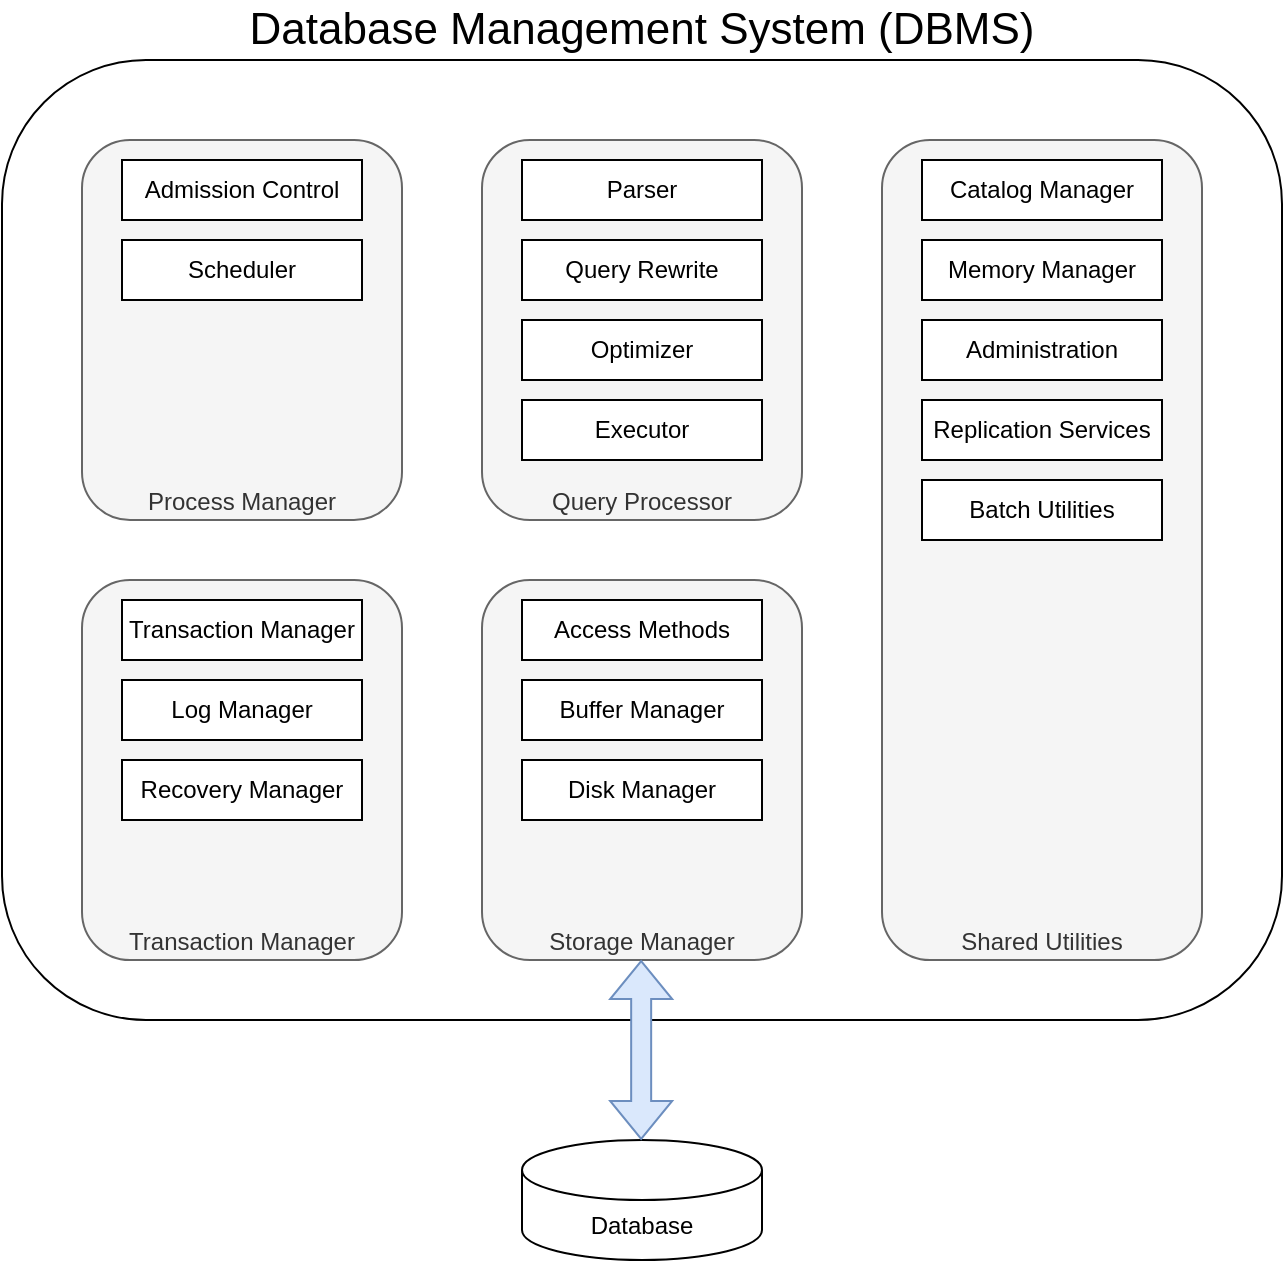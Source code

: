 <mxfile version="24.6.4" type="device">
  <diagram name="Página-1" id="Q5-3FUpoVTMX-9OEE_T7">
    <mxGraphModel dx="1231" dy="746" grid="1" gridSize="10" guides="1" tooltips="1" connect="1" arrows="1" fold="1" page="1" pageScale="1" pageWidth="827" pageHeight="1169" math="0" shadow="0">
      <root>
        <mxCell id="0" />
        <mxCell id="1" parent="0" />
        <mxCell id="LQI4h75fzvWdCjlMtyyY-33" value="" style="rounded=1;whiteSpace=wrap;html=1;" parent="1" vertex="1">
          <mxGeometry x="120" y="160" width="640" height="480" as="geometry" />
        </mxCell>
        <mxCell id="LQI4h75fzvWdCjlMtyyY-2" value="Process Manager" style="rounded=1;whiteSpace=wrap;html=1;fillColor=#f5f5f5;fontColor=#333333;strokeColor=#666666;verticalAlign=bottom;" parent="1" vertex="1">
          <mxGeometry x="160" y="200" width="160" height="190" as="geometry" />
        </mxCell>
        <mxCell id="LQI4h75fzvWdCjlMtyyY-3" value="Admission Control" style="rounded=0;whiteSpace=wrap;html=1;" parent="1" vertex="1">
          <mxGeometry x="180" y="210" width="120" height="30" as="geometry" />
        </mxCell>
        <mxCell id="LQI4h75fzvWdCjlMtyyY-4" value="Scheduler" style="rounded=0;whiteSpace=wrap;html=1;" parent="1" vertex="1">
          <mxGeometry x="180" y="250" width="120" height="30" as="geometry" />
        </mxCell>
        <mxCell id="LQI4h75fzvWdCjlMtyyY-5" value="Query Processor" style="rounded=1;whiteSpace=wrap;html=1;fillColor=#f5f5f5;fontColor=#333333;strokeColor=#666666;verticalAlign=bottom;" parent="1" vertex="1">
          <mxGeometry x="360" y="200" width="160" height="190" as="geometry" />
        </mxCell>
        <mxCell id="LQI4h75fzvWdCjlMtyyY-6" value="Parser" style="rounded=0;whiteSpace=wrap;html=1;" parent="1" vertex="1">
          <mxGeometry x="380" y="210" width="120" height="30" as="geometry" />
        </mxCell>
        <mxCell id="LQI4h75fzvWdCjlMtyyY-7" value="Query Rewrite" style="rounded=0;whiteSpace=wrap;html=1;" parent="1" vertex="1">
          <mxGeometry x="380" y="250" width="120" height="30" as="geometry" />
        </mxCell>
        <mxCell id="LQI4h75fzvWdCjlMtyyY-8" value="Optimizer" style="rounded=0;whiteSpace=wrap;html=1;" parent="1" vertex="1">
          <mxGeometry x="380" y="290" width="120" height="30" as="geometry" />
        </mxCell>
        <mxCell id="LQI4h75fzvWdCjlMtyyY-9" value="Executor" style="rounded=0;whiteSpace=wrap;html=1;" parent="1" vertex="1">
          <mxGeometry x="380" y="330" width="120" height="30" as="geometry" />
        </mxCell>
        <mxCell id="LQI4h75fzvWdCjlMtyyY-10" value="Transaction Manager" style="rounded=1;whiteSpace=wrap;html=1;fillColor=#f5f5f5;fontColor=#333333;strokeColor=#666666;verticalAlign=bottom;" parent="1" vertex="1">
          <mxGeometry x="160" y="420" width="160" height="190" as="geometry" />
        </mxCell>
        <mxCell id="LQI4h75fzvWdCjlMtyyY-11" value="Transaction Manager" style="rounded=0;whiteSpace=wrap;html=1;" parent="1" vertex="1">
          <mxGeometry x="180" y="430" width="120" height="30" as="geometry" />
        </mxCell>
        <mxCell id="LQI4h75fzvWdCjlMtyyY-12" value="Log Manager" style="rounded=0;whiteSpace=wrap;html=1;" parent="1" vertex="1">
          <mxGeometry x="180" y="470" width="120" height="30" as="geometry" />
        </mxCell>
        <mxCell id="LQI4h75fzvWdCjlMtyyY-13" value="Storage Manager" style="rounded=1;whiteSpace=wrap;html=1;fillColor=#f5f5f5;fontColor=#333333;strokeColor=#666666;verticalAlign=bottom;" parent="1" vertex="1">
          <mxGeometry x="360" y="420" width="160" height="190" as="geometry" />
        </mxCell>
        <mxCell id="LQI4h75fzvWdCjlMtyyY-14" value="Access Methods" style="rounded=0;whiteSpace=wrap;html=1;" parent="1" vertex="1">
          <mxGeometry x="380" y="430" width="120" height="30" as="geometry" />
        </mxCell>
        <mxCell id="LQI4h75fzvWdCjlMtyyY-15" value="Buffer Manager" style="rounded=0;whiteSpace=wrap;html=1;" parent="1" vertex="1">
          <mxGeometry x="380" y="470" width="120" height="30" as="geometry" />
        </mxCell>
        <mxCell id="LQI4h75fzvWdCjlMtyyY-16" value="Disk Manager" style="rounded=0;whiteSpace=wrap;html=1;" parent="1" vertex="1">
          <mxGeometry x="380" y="510" width="120" height="30" as="geometry" />
        </mxCell>
        <mxCell id="LQI4h75fzvWdCjlMtyyY-26" value="Recovery Manager" style="rounded=0;whiteSpace=wrap;html=1;" parent="1" vertex="1">
          <mxGeometry x="180" y="510" width="120" height="30" as="geometry" />
        </mxCell>
        <mxCell id="LQI4h75fzvWdCjlMtyyY-27" value="Shared Utilities" style="rounded=1;whiteSpace=wrap;html=1;fillColor=#f5f5f5;fontColor=#333333;strokeColor=#666666;verticalAlign=bottom;" parent="1" vertex="1">
          <mxGeometry x="560" y="200" width="160" height="410" as="geometry" />
        </mxCell>
        <mxCell id="LQI4h75fzvWdCjlMtyyY-28" value="Catalog Manager" style="rounded=0;whiteSpace=wrap;html=1;" parent="1" vertex="1">
          <mxGeometry x="580" y="210" width="120" height="30" as="geometry" />
        </mxCell>
        <mxCell id="LQI4h75fzvWdCjlMtyyY-29" value="Memory Manager" style="rounded=0;whiteSpace=wrap;html=1;" parent="1" vertex="1">
          <mxGeometry x="580" y="250" width="120" height="30" as="geometry" />
        </mxCell>
        <mxCell id="LQI4h75fzvWdCjlMtyyY-30" value="Administration" style="rounded=0;whiteSpace=wrap;html=1;" parent="1" vertex="1">
          <mxGeometry x="580" y="290" width="120" height="30" as="geometry" />
        </mxCell>
        <mxCell id="LQI4h75fzvWdCjlMtyyY-31" value="Replication Services" style="rounded=0;whiteSpace=wrap;html=1;" parent="1" vertex="1">
          <mxGeometry x="580" y="330" width="120" height="30" as="geometry" />
        </mxCell>
        <mxCell id="LQI4h75fzvWdCjlMtyyY-32" value="Batch Utilities" style="rounded=0;whiteSpace=wrap;html=1;" parent="1" vertex="1">
          <mxGeometry x="580" y="370" width="120" height="30" as="geometry" />
        </mxCell>
        <mxCell id="LQI4h75fzvWdCjlMtyyY-34" value="Database" style="shape=cylinder3;whiteSpace=wrap;html=1;boundedLbl=1;backgroundOutline=1;size=15;" parent="1" vertex="1">
          <mxGeometry x="380" y="700" width="120" height="60" as="geometry" />
        </mxCell>
        <mxCell id="LQI4h75fzvWdCjlMtyyY-35" value="" style="shape=flexArrow;endArrow=classic;startArrow=classic;html=1;rounded=0;fillColor=#dae8fc;strokeColor=#6c8ebf;" parent="1" edge="1">
          <mxGeometry width="100" height="100" relative="1" as="geometry">
            <mxPoint x="439.58" y="700" as="sourcePoint" />
            <mxPoint x="439.58" y="610" as="targetPoint" />
          </mxGeometry>
        </mxCell>
        <mxCell id="LQI4h75fzvWdCjlMtyyY-36" value="Database Management System (DBMS)" style="text;html=1;align=center;verticalAlign=middle;whiteSpace=wrap;rounded=0;fontSize=22;" parent="1" vertex="1">
          <mxGeometry x="235" y="130" width="410" height="30" as="geometry" />
        </mxCell>
      </root>
    </mxGraphModel>
  </diagram>
</mxfile>
